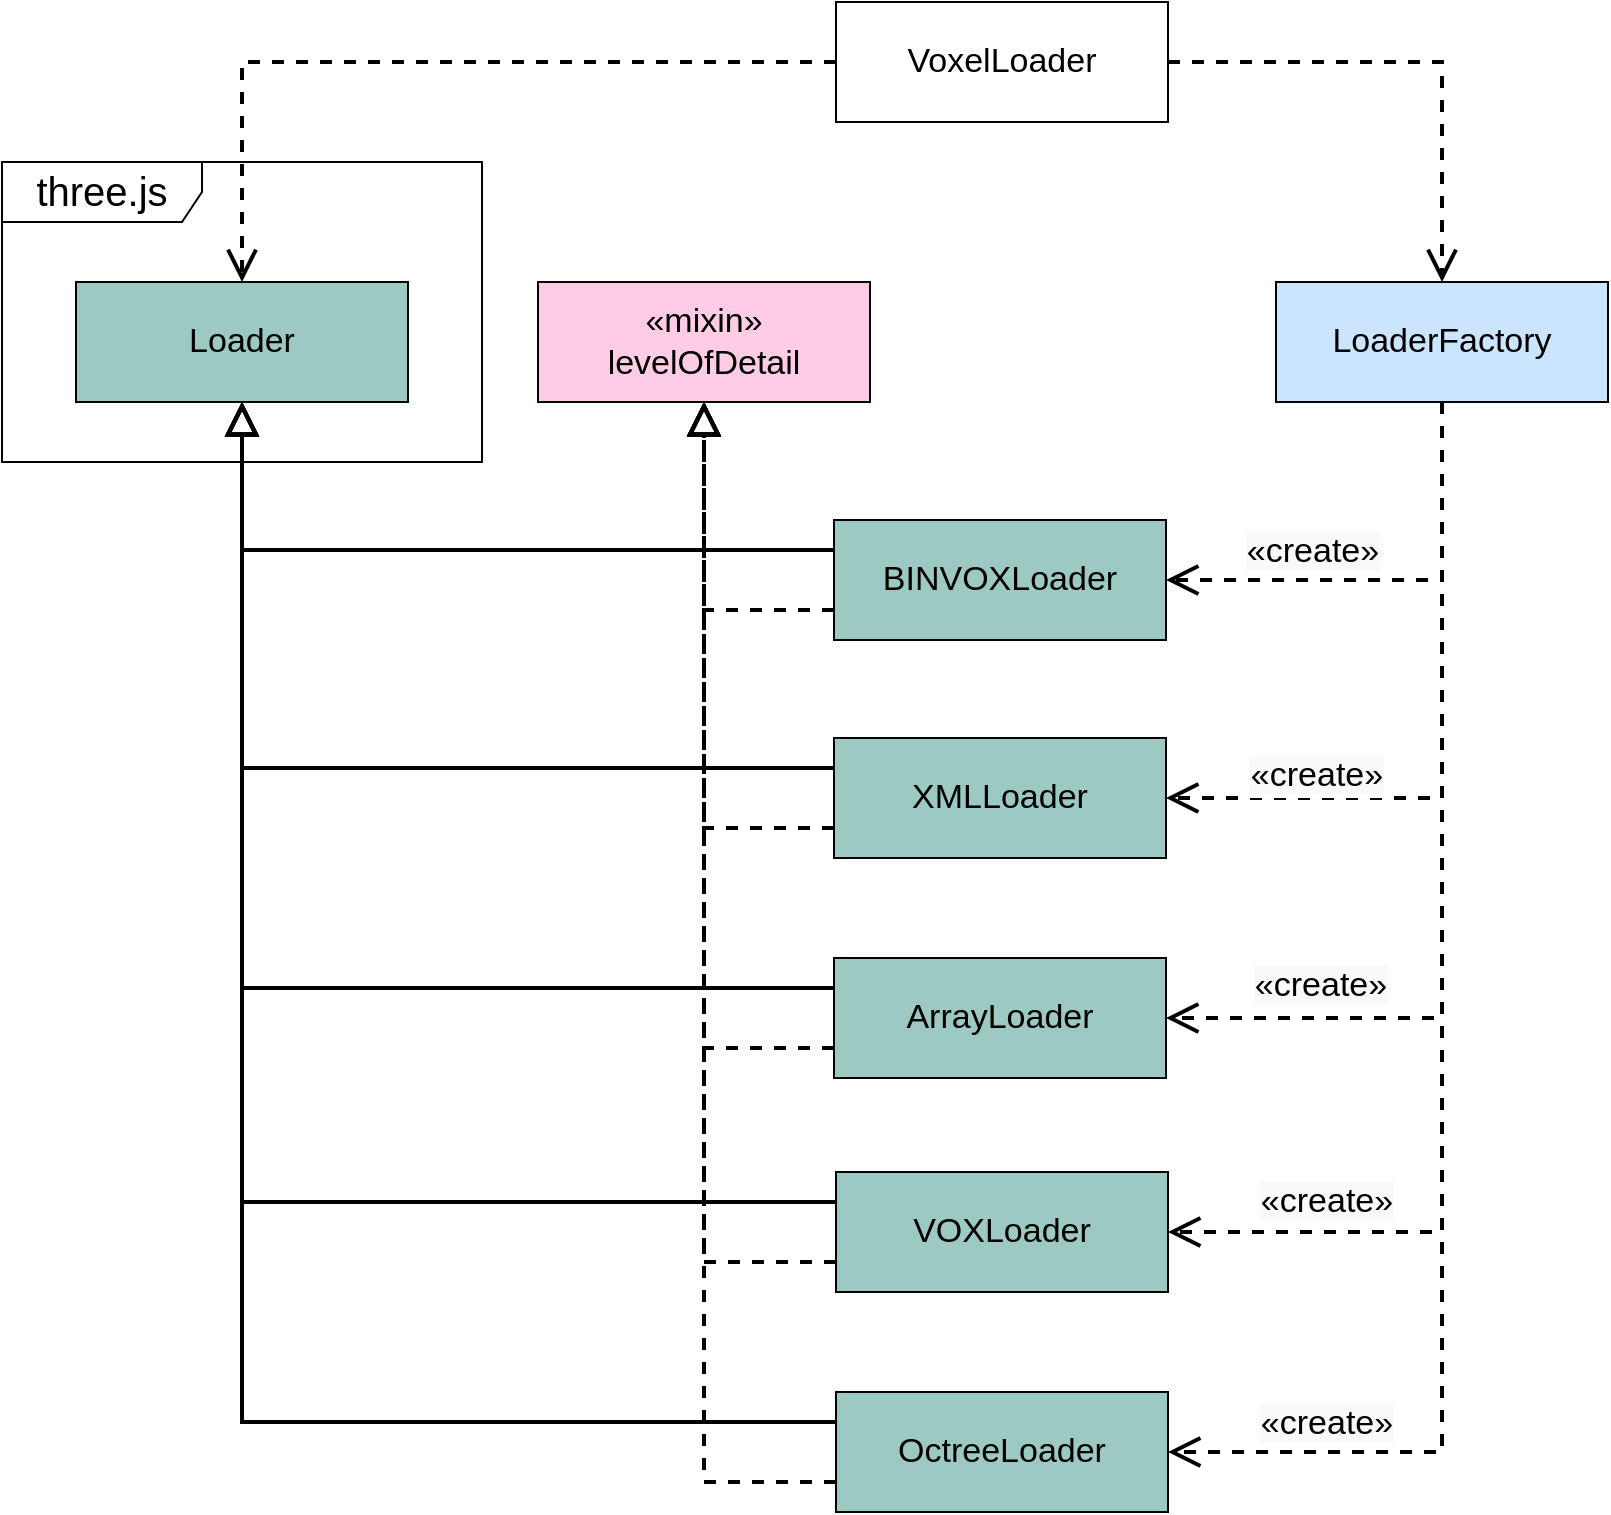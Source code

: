 <mxfile version="13.0.3" type="device"><diagram id="C5RBs43oDa-KdzZeNtuy" name="Page-1"><mxGraphModel dx="946" dy="647" grid="1" gridSize="10" guides="1" tooltips="1" connect="1" arrows="1" fold="1" page="1" pageScale="1" pageWidth="827" pageHeight="1169" math="0" shadow="0"><root><mxCell id="WIyWlLk6GJQsqaUBKTNV-0"/><mxCell id="WIyWlLk6GJQsqaUBKTNV-1" parent="WIyWlLk6GJQsqaUBKTNV-0"/><mxCell id="yrdq2L-v-AK0wmGgjPnB-25" value="&lt;font style=&quot;font-size: 20px&quot;&gt;three.js&lt;/font&gt;" style="shape=umlFrame;whiteSpace=wrap;html=1;fontSize=17;width=100;" parent="WIyWlLk6GJQsqaUBKTNV-1" vertex="1"><mxGeometry x="12" y="287" width="240" height="150" as="geometry"/></mxCell><mxCell id="hSJbs0rmggBGWTvAOj_P-0" style="edgeStyle=orthogonalEdgeStyle;rounded=0;orthogonalLoop=1;jettySize=auto;html=1;exitX=0;exitY=0.5;exitDx=0;exitDy=0;entryX=0.5;entryY=0;entryDx=0;entryDy=0;dashed=1;fontSize=17;verticalAlign=bottom;strokeWidth=2;labelBackgroundColor=none;endArrow=open;endSize=12;" edge="1" parent="WIyWlLk6GJQsqaUBKTNV-1" source="S74UTxwig-7tCAnmAn-R-9" target="S74UTxwig-7tCAnmAn-R-10"><mxGeometry relative="1" as="geometry"/></mxCell><mxCell id="S74UTxwig-7tCAnmAn-R-9" value="&lt;span style=&quot;font-size: 17px&quot;&gt;VoxelLoader&lt;br&gt;&lt;/span&gt;" style="rounded=0;whiteSpace=wrap;html=1;strokeWidth=1;" parent="WIyWlLk6GJQsqaUBKTNV-1" vertex="1"><mxGeometry x="429" y="207" width="166" height="60" as="geometry"/></mxCell><mxCell id="S74UTxwig-7tCAnmAn-R-10" value="&lt;span style=&quot;font-size: 17px&quot;&gt;Loader&lt;/span&gt;" style="rounded=0;whiteSpace=wrap;html=1;strokeWidth=1;fillColor=#9cc9c1;" parent="WIyWlLk6GJQsqaUBKTNV-1" vertex="1"><mxGeometry x="49" y="347" width="166" height="60" as="geometry"/></mxCell><mxCell id="yrdq2L-v-AK0wmGgjPnB-10" style="edgeStyle=orthogonalEdgeStyle;rounded=0;orthogonalLoop=1;jettySize=auto;html=1;exitX=0.5;exitY=1;exitDx=0;exitDy=0;entryX=1;entryY=0.5;entryDx=0;entryDy=0;dashed=1;labelBackgroundColor=none;endArrow=open;endSize=12;strokeWidth=2;fontSize=17;verticalAlign=bottom;" parent="WIyWlLk6GJQsqaUBKTNV-1" source="S74UTxwig-7tCAnmAn-R-11" target="S74UTxwig-7tCAnmAn-R-27" edge="1"><mxGeometry relative="1" as="geometry"/></mxCell><mxCell id="yrdq2L-v-AK0wmGgjPnB-14" value="&lt;span style=&quot;background-color: rgb(248 , 249 , 250)&quot;&gt;«create»&lt;/span&gt;" style="edgeLabel;html=1;align=center;verticalAlign=middle;resizable=0;points=[];fontSize=17;" parent="yrdq2L-v-AK0wmGgjPnB-10" vertex="1" connectable="0"><mxGeometry x="0.483" y="1" relative="1" as="geometry"><mxPoint x="-12" y="-12" as="offset"/></mxGeometry></mxCell><mxCell id="yrdq2L-v-AK0wmGgjPnB-11" style="edgeStyle=orthogonalEdgeStyle;rounded=0;orthogonalLoop=1;jettySize=auto;html=1;exitX=0.5;exitY=1;exitDx=0;exitDy=0;entryX=1;entryY=0.5;entryDx=0;entryDy=0;dashed=1;labelBackgroundColor=none;endArrow=open;endSize=12;strokeWidth=2;fontSize=17;verticalAlign=bottom;" parent="WIyWlLk6GJQsqaUBKTNV-1" source="S74UTxwig-7tCAnmAn-R-11" target="S74UTxwig-7tCAnmAn-R-29" edge="1"><mxGeometry relative="1" as="geometry"/></mxCell><mxCell id="yrdq2L-v-AK0wmGgjPnB-15" value="&lt;span style=&quot;background-color: rgb(248 , 249 , 250)&quot;&gt;«create»&lt;/span&gt;" style="edgeLabel;html=1;align=center;verticalAlign=middle;resizable=0;points=[];fontSize=17;" parent="yrdq2L-v-AK0wmGgjPnB-11" vertex="1" connectable="0"><mxGeometry x="0.602" y="-4" relative="1" as="geometry"><mxPoint x="-12" y="-12" as="offset"/></mxGeometry></mxCell><mxCell id="yrdq2L-v-AK0wmGgjPnB-12" style="edgeStyle=orthogonalEdgeStyle;rounded=0;orthogonalLoop=1;jettySize=auto;html=1;exitX=0.5;exitY=1;exitDx=0;exitDy=0;entryX=1;entryY=0.5;entryDx=0;entryDy=0;dashed=1;labelBackgroundColor=none;endArrow=open;endSize=12;strokeWidth=2;fontSize=17;verticalAlign=bottom;" parent="WIyWlLk6GJQsqaUBKTNV-1" source="S74UTxwig-7tCAnmAn-R-11" target="yrdq2L-v-AK0wmGgjPnB-0" edge="1"><mxGeometry relative="1" as="geometry"/></mxCell><mxCell id="yrdq2L-v-AK0wmGgjPnB-16" value="&lt;span style=&quot;background-color: rgb(248 , 249 , 250)&quot;&gt;«create»&lt;/span&gt;" style="edgeLabel;html=1;align=center;verticalAlign=middle;resizable=0;points=[];fontSize=17;" parent="yrdq2L-v-AK0wmGgjPnB-12" vertex="1" connectable="0"><mxGeometry x="0.672" y="-3" relative="1" as="geometry"><mxPoint x="-12" y="-12" as="offset"/></mxGeometry></mxCell><mxCell id="yrdq2L-v-AK0wmGgjPnB-17" style="edgeStyle=orthogonalEdgeStyle;rounded=0;jumpStyle=arc;orthogonalLoop=1;jettySize=auto;html=1;exitX=0.5;exitY=1;exitDx=0;exitDy=0;entryX=1;entryY=0.5;entryDx=0;entryDy=0;labelBackgroundColor=none;endArrow=open;endSize=12;strokeWidth=2;fontSize=17;dashed=1;verticalAlign=bottom;" parent="WIyWlLk6GJQsqaUBKTNV-1" source="S74UTxwig-7tCAnmAn-R-11" target="yrdq2L-v-AK0wmGgjPnB-1" edge="1"><mxGeometry relative="1" as="geometry"/></mxCell><mxCell id="yrdq2L-v-AK0wmGgjPnB-21" value="&lt;span style=&quot;background-color: rgb(248 , 249 , 250)&quot;&gt;«create»&lt;/span&gt;" style="edgeLabel;html=1;align=center;verticalAlign=bottom;resizable=0;points=[];fontSize=17;labelPosition=center;verticalLabelPosition=top;" parent="yrdq2L-v-AK0wmGgjPnB-17" vertex="1" connectable="0"><mxGeometry x="0.824" y="-3" relative="1" as="geometry"><mxPoint x="20" as="offset"/></mxGeometry></mxCell><mxCell id="S74UTxwig-7tCAnmAn-R-11" value="&lt;span style=&quot;font-size: 17px&quot;&gt;LoaderFactory&lt;/span&gt;" style="rounded=0;whiteSpace=wrap;html=1;strokeWidth=1;fillColor=#CCE5FF;" parent="WIyWlLk6GJQsqaUBKTNV-1" vertex="1"><mxGeometry x="649" y="347" width="166" height="60" as="geometry"/></mxCell><mxCell id="S74UTxwig-7tCAnmAn-R-24" style="edgeStyle=orthogonalEdgeStyle;rounded=0;orthogonalLoop=1;jettySize=auto;html=1;exitX=1;exitY=0.5;exitDx=0;exitDy=0;entryX=0.5;entryY=0;entryDx=0;entryDy=0;endArrow=open;endSize=12;strokeWidth=2;dashed=1;fontSize=17;verticalAlign=bottom;labelBackgroundColor=none;" parent="WIyWlLk6GJQsqaUBKTNV-1" source="S74UTxwig-7tCAnmAn-R-9" target="S74UTxwig-7tCAnmAn-R-11" edge="1"><mxGeometry relative="1" as="geometry"/></mxCell><mxCell id="S74UTxwig-7tCAnmAn-R-22" value="" style="edgeStyle=orthogonalEdgeStyle;rounded=0;orthogonalLoop=1;jettySize=auto;html=1;exitX=0.5;exitY=1;exitDx=0;exitDy=0;endArrow=open;endSize=12;strokeWidth=2;dashed=1;fontSize=17;labelBackgroundColor=none;entryX=1;entryY=0.5;entryDx=0;entryDy=0;labelPosition=center;verticalLabelPosition=top;align=center;verticalAlign=bottom;" parent="WIyWlLk6GJQsqaUBKTNV-1" source="S74UTxwig-7tCAnmAn-R-11" target="S74UTxwig-7tCAnmAn-R-28" edge="1"><mxGeometry x="0.105" y="-57" relative="1" as="geometry"><mxPoint x="690" y="325" as="sourcePoint"/><mxPoint x="562" y="483" as="targetPoint"/><mxPoint x="-53" y="79" as="offset"/></mxGeometry></mxCell><mxCell id="yrdq2L-v-AK0wmGgjPnB-20" value="&lt;span style=&quot;background-color: rgb(248 , 249 , 250)&quot;&gt;«create»&lt;/span&gt;" style="edgeLabel;html=1;align=center;verticalAlign=bottom;resizable=0;points=[];fontSize=17;labelPosition=center;verticalLabelPosition=top;" parent="S74UTxwig-7tCAnmAn-R-22" vertex="1" connectable="0"><mxGeometry x="0.536" y="-3" relative="1" as="geometry"><mxPoint x="20" as="offset"/></mxGeometry></mxCell><mxCell id="S74UTxwig-7tCAnmAn-R-32" style="edgeStyle=orthogonalEdgeStyle;rounded=0;orthogonalLoop=1;jettySize=auto;html=1;exitX=0;exitY=0.25;exitDx=0;exitDy=0;endArrow=block;endFill=0;endSize=12;strokeWidth=2;entryX=0.5;entryY=1;entryDx=0;entryDy=0;" parent="WIyWlLk6GJQsqaUBKTNV-1" source="S74UTxwig-7tCAnmAn-R-27" target="S74UTxwig-7tCAnmAn-R-10" edge="1"><mxGeometry relative="1" as="geometry"><mxPoint x="89" y="467" as="targetPoint"/></mxGeometry></mxCell><mxCell id="yrdq2L-v-AK0wmGgjPnB-6" style="edgeStyle=orthogonalEdgeStyle;rounded=0;orthogonalLoop=1;jettySize=auto;html=1;exitX=0;exitY=0.75;exitDx=0;exitDy=0;dashed=1;labelBackgroundColor=none;endArrow=block;endFill=0;endSize=12;strokeWidth=2;fontSize=17;entryX=0.5;entryY=1;entryDx=0;entryDy=0;" parent="WIyWlLk6GJQsqaUBKTNV-1" source="S74UTxwig-7tCAnmAn-R-27" target="yrdq2L-v-AK0wmGgjPnB-13" edge="1"><mxGeometry relative="1" as="geometry"><mxPoint x="69" y="917" as="targetPoint"/></mxGeometry></mxCell><mxCell id="S74UTxwig-7tCAnmAn-R-27" value="&lt;span style=&quot;font-size: 17px&quot;&gt;XML&lt;/span&gt;&lt;span style=&quot;font-size: 17px&quot;&gt;Loader&lt;br&gt;&lt;/span&gt;" style="rounded=0;whiteSpace=wrap;html=1;strokeWidth=1;fillColor=#9cc9c1;" parent="WIyWlLk6GJQsqaUBKTNV-1" vertex="1"><mxGeometry x="428" y="575" width="166" height="60" as="geometry"/></mxCell><mxCell id="S74UTxwig-7tCAnmAn-R-31" style="edgeStyle=orthogonalEdgeStyle;rounded=0;orthogonalLoop=1;jettySize=auto;html=1;endArrow=block;endFill=0;endSize=12;strokeWidth=2;entryX=0.5;entryY=1;entryDx=0;entryDy=0;exitX=0;exitY=0.25;exitDx=0;exitDy=0;" parent="WIyWlLk6GJQsqaUBKTNV-1" source="S74UTxwig-7tCAnmAn-R-28" target="S74UTxwig-7tCAnmAn-R-10" edge="1"><mxGeometry relative="1" as="geometry"><mxPoint x="132.286" y="427" as="targetPoint"/></mxGeometry></mxCell><mxCell id="S74UTxwig-7tCAnmAn-R-28" value="&lt;span style=&quot;font-size: 17px&quot;&gt;BINVOXLoader&lt;/span&gt;" style="rounded=0;whiteSpace=wrap;html=1;strokeWidth=1;fillColor=#9cc9c1;" parent="WIyWlLk6GJQsqaUBKTNV-1" vertex="1"><mxGeometry x="428" y="466" width="166" height="60" as="geometry"/></mxCell><mxCell id="S74UTxwig-7tCAnmAn-R-30" style="edgeStyle=orthogonalEdgeStyle;rounded=0;orthogonalLoop=1;jettySize=auto;html=1;exitX=0;exitY=0.25;exitDx=0;exitDy=0;entryX=0.5;entryY=1;entryDx=0;entryDy=0;endArrow=block;endFill=0;endSize=12;strokeWidth=2;" parent="WIyWlLk6GJQsqaUBKTNV-1" source="S74UTxwig-7tCAnmAn-R-29" target="S74UTxwig-7tCAnmAn-R-10" edge="1"><mxGeometry relative="1" as="geometry"/></mxCell><mxCell id="yrdq2L-v-AK0wmGgjPnB-7" style="edgeStyle=orthogonalEdgeStyle;rounded=0;orthogonalLoop=1;jettySize=auto;html=1;exitX=0;exitY=0.75;exitDx=0;exitDy=0;entryX=0.5;entryY=1;entryDx=0;entryDy=0;dashed=1;labelBackgroundColor=none;endArrow=block;endFill=0;endSize=12;strokeWidth=2;fontSize=17;" parent="WIyWlLk6GJQsqaUBKTNV-1" source="S74UTxwig-7tCAnmAn-R-29" target="yrdq2L-v-AK0wmGgjPnB-13" edge="1"><mxGeometry relative="1" as="geometry"><mxPoint x="69" y="917" as="targetPoint"/></mxGeometry></mxCell><mxCell id="S74UTxwig-7tCAnmAn-R-29" value="&lt;span style=&quot;font-size: 17px&quot;&gt;Array&lt;/span&gt;&lt;span style=&quot;font-size: 17px&quot;&gt;Loader&lt;/span&gt;" style="rounded=0;whiteSpace=wrap;html=1;strokeWidth=1;fillColor=#9cc9c1;" parent="WIyWlLk6GJQsqaUBKTNV-1" vertex="1"><mxGeometry x="428" y="685" width="166" height="60" as="geometry"/></mxCell><mxCell id="S74UTxwig-7tCAnmAn-R-54" style="edgeStyle=orthogonalEdgeStyle;rounded=0;orthogonalLoop=1;jettySize=auto;html=1;endArrow=block;endSize=12;strokeWidth=2;dashed=1;fontSize=17;labelBackgroundColor=none;entryX=0.5;entryY=1;entryDx=0;entryDy=0;endFill=0;exitX=0;exitY=0.75;exitDx=0;exitDy=0;" parent="WIyWlLk6GJQsqaUBKTNV-1" source="S74UTxwig-7tCAnmAn-R-28" target="yrdq2L-v-AK0wmGgjPnB-13" edge="1"><mxGeometry relative="1" as="geometry"><mxPoint x="668" y="722" as="sourcePoint"/><mxPoint x="69" y="917" as="targetPoint"/></mxGeometry></mxCell><mxCell id="yrdq2L-v-AK0wmGgjPnB-2" style="edgeStyle=orthogonalEdgeStyle;rounded=0;orthogonalLoop=1;jettySize=auto;html=1;exitX=0;exitY=0.25;exitDx=0;exitDy=0;entryX=0.5;entryY=1;entryDx=0;entryDy=0;endArrow=block;endFill=0;endSize=12;strokeWidth=2;" parent="WIyWlLk6GJQsqaUBKTNV-1" source="yrdq2L-v-AK0wmGgjPnB-0" target="S74UTxwig-7tCAnmAn-R-10" edge="1"><mxGeometry relative="1" as="geometry"/></mxCell><mxCell id="yrdq2L-v-AK0wmGgjPnB-8" style="edgeStyle=orthogonalEdgeStyle;rounded=0;orthogonalLoop=1;jettySize=auto;html=1;exitX=0;exitY=0.75;exitDx=0;exitDy=0;entryX=0.5;entryY=1;entryDx=0;entryDy=0;dashed=1;labelBackgroundColor=none;endArrow=block;endFill=0;endSize=12;strokeWidth=2;fontSize=17;" parent="WIyWlLk6GJQsqaUBKTNV-1" source="yrdq2L-v-AK0wmGgjPnB-0" target="yrdq2L-v-AK0wmGgjPnB-13" edge="1"><mxGeometry relative="1" as="geometry"><mxPoint x="69" y="917" as="targetPoint"/></mxGeometry></mxCell><mxCell id="yrdq2L-v-AK0wmGgjPnB-0" value="&lt;span style=&quot;font-size: 17px&quot;&gt;VOXLoader&lt;/span&gt;" style="rounded=0;whiteSpace=wrap;html=1;strokeWidth=1;fillColor=#9cc9c1;" parent="WIyWlLk6GJQsqaUBKTNV-1" vertex="1"><mxGeometry x="429" y="792" width="166" height="60" as="geometry"/></mxCell><mxCell id="yrdq2L-v-AK0wmGgjPnB-3" style="edgeStyle=orthogonalEdgeStyle;rounded=0;orthogonalLoop=1;jettySize=auto;html=1;exitX=0;exitY=0.25;exitDx=0;exitDy=0;endArrow=block;endFill=0;endSize=12;strokeWidth=2;" parent="WIyWlLk6GJQsqaUBKTNV-1" source="yrdq2L-v-AK0wmGgjPnB-1" target="S74UTxwig-7tCAnmAn-R-10" edge="1"><mxGeometry relative="1" as="geometry"/></mxCell><mxCell id="yrdq2L-v-AK0wmGgjPnB-9" style="edgeStyle=orthogonalEdgeStyle;rounded=0;orthogonalLoop=1;jettySize=auto;html=1;exitX=0;exitY=0.75;exitDx=0;exitDy=0;dashed=1;labelBackgroundColor=none;endArrow=block;endFill=0;endSize=12;strokeWidth=2;fontSize=17;entryX=0.5;entryY=1;entryDx=0;entryDy=0;" parent="WIyWlLk6GJQsqaUBKTNV-1" source="yrdq2L-v-AK0wmGgjPnB-1" target="yrdq2L-v-AK0wmGgjPnB-13" edge="1"><mxGeometry relative="1" as="geometry"><mxPoint x="59" y="957" as="targetPoint"/></mxGeometry></mxCell><mxCell id="yrdq2L-v-AK0wmGgjPnB-1" value="&lt;span style=&quot;font-size: 17px&quot;&gt;OctreeLoader&lt;/span&gt;" style="rounded=0;whiteSpace=wrap;html=1;strokeWidth=1;fillColor=#9cc9c1;" parent="WIyWlLk6GJQsqaUBKTNV-1" vertex="1"><mxGeometry x="429" y="902" width="166" height="60" as="geometry"/></mxCell><mxCell id="yrdq2L-v-AK0wmGgjPnB-13" value="&lt;span style=&quot;font-size: 17px&quot;&gt;«mixin»&lt;br&gt;&lt;/span&gt;&lt;span style=&quot;font-size: 17px&quot;&gt;levelOfDetail&lt;/span&gt;" style="rounded=0;whiteSpace=wrap;html=1;strokeWidth=1;fillColor=#FFCCE6;" parent="WIyWlLk6GJQsqaUBKTNV-1" vertex="1"><mxGeometry x="280" y="347" width="166" height="60" as="geometry"/></mxCell></root></mxGraphModel></diagram></mxfile>